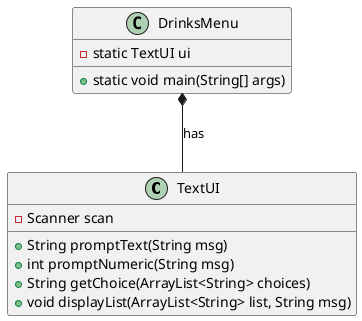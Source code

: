 @startuml

class TextUI {
- Scanner scan
' shows a message and returns the user's input as a String
+ String promptText(String msg)
' shows a message and returns the user's input as an integer
+ int promptNumeric(String msg)
' shows a message, lists the content of a list and returns the user's choice
+ String getChoice(ArrayList<String> choices)
' shows a message and lists the content of a list
+ void displayList(ArrayList<String> list, String msg)
}

class DrinksMenu {
- static TextUI ui
+ static void main(String[] args)
}
DrinksMenu *-- TextUI: has
@enduml